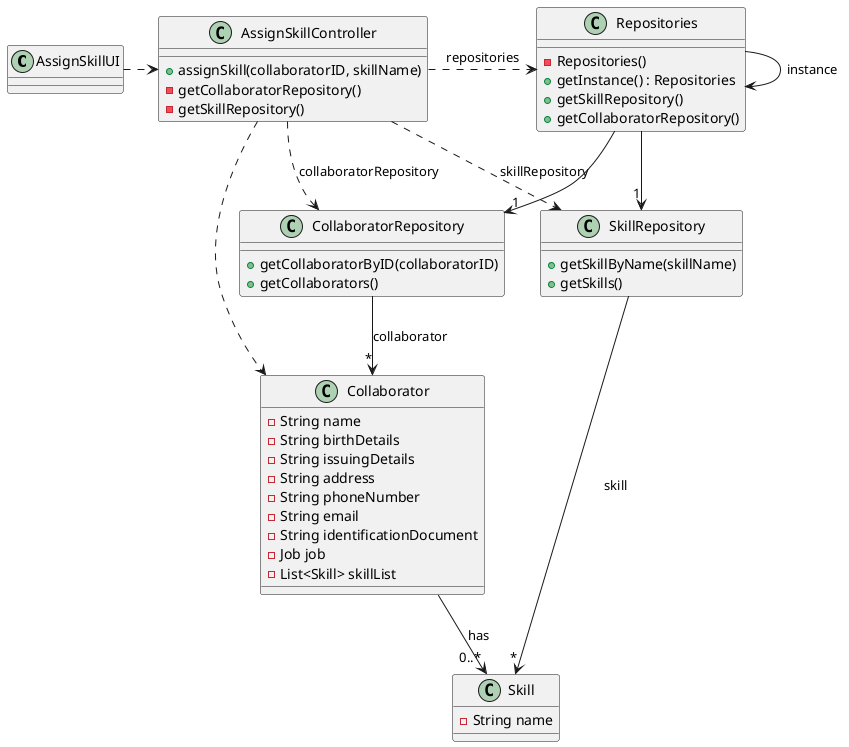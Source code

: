 @startuml
'skinparam monochrome true
skinparam packageStyle rectangle
skinparam shadowing false
'skinparam linetype polyline
skinparam linetype orto

'left to right direction

class AssignSkillUI
{
}

class AssignSkillController
{
    + assignSkill(collaboratorID, skillName)
    - getCollaboratorRepository()
    - getSkillRepository()
}

class CollaboratorRepository {
    + getCollaboratorByID(collaboratorID)
    + getCollaborators()
}

class SkillRepository {
    + getSkillByName(skillName)
    + getSkills()
}

class Collaborator {
    - String name
    - String birthDetails
    - String issuingDetails
    - String address
    - String phoneNumber
    - String email
    - String identificationDocument
    - Job job
    - List<Skill> skillList
}

class Skill {
    - String name
}

class Repositories {
    - Repositories()
    + getInstance() : Repositories
    + getSkillRepository()
    + getCollaboratorRepository()
}


AssignSkillUI .> AssignSkillController

Repositories -> Repositories : instance

AssignSkillController .> Repositories : repositories

Repositories -> "1" SkillRepository

SkillRepository --> "*" Skill : skill

AssignSkillController ..> Collaborator
AssignSkillController ..> CollaboratorRepository : collaboratorRepository
AssignSkillController ..> SkillRepository : skillRepository

Repositories --> "1" CollaboratorRepository

CollaboratorRepository --> "*" Collaborator : collaborator

Collaborator --> "0..*" Skill : has

@enduml